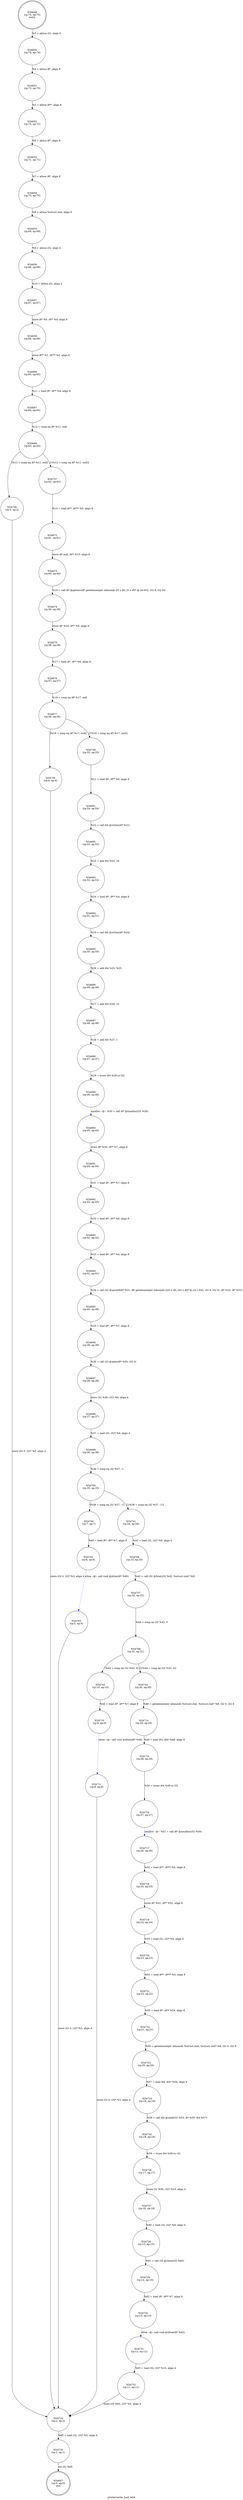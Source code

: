 digraph printercache_load_blob {
label="printercache_load_blob"
34647 [label="N34647\n(rp:0, ep:0)\nexit", shape="doublecircle"]
34648 [label="N34648\n(rp:75, ep:75)\nentry", shape="doublecircle"]
34648 -> 34650 [label="%3 = alloca i32, align 4"]
34650 [label="N34650\n(rp:74, ep:74)", shape="circle"]
34650 -> 34651 [label="%4 = alloca i8*, align 8"]
34651 [label="N34651\n(rp:73, ep:73)", shape="circle"]
34651 -> 34652 [label="%5 = alloca i8**, align 8"]
34652 [label="N34652\n(rp:72, ep:72)", shape="circle"]
34652 -> 34653 [label="%6 = alloca i8*, align 8"]
34653 [label="N34653\n(rp:71, ep:71)", shape="circle"]
34653 -> 34654 [label="%7 = alloca i8*, align 8"]
34654 [label="N34654\n(rp:70, ep:70)", shape="circle"]
34654 -> 34655 [label="%8 = alloca %struct.stat, align 8"]
34655 [label="N34655\n(rp:69, ep:69)", shape="circle"]
34655 -> 34656 [label="%9 = alloca i32, align 4"]
34656 [label="N34656\n(rp:68, ep:68)", shape="circle"]
34656 -> 34657 [label="%10 = alloca i32, align 4"]
34657 [label="N34657\n(rp:67, ep:67)", shape="circle"]
34657 -> 34659 [label="store i8* %0, i8** %4, align 8"]
34659 [label="N34659\n(rp:66, ep:66)", shape="circle"]
34659 -> 34666 [label="store i8** %1, i8*** %5, align 8"]
34666 [label="N34666\n(rp:65, ep:65)", shape="circle"]
34666 -> 34667 [label="%11 = load i8*, i8** %4, align 8"]
34667 [label="N34667\n(rp:64, ep:64)", shape="circle"]
34667 -> 34668 [label="%12 = icmp eq i8* %11, null"]
34668 [label="N34668\n(rp:63, ep:63)", shape="circle"]
34668 -> 34736 [label="[%12 = icmp eq i8* %11, null]"]
34668 -> 34737 [label="[!(%12 = icmp eq i8* %11, null)]"]
34672 [label="N34672\n(rp:61, ep:61)", shape="circle"]
34672 -> 34673 [label="store i8* null, i8** %15, align 8"]
34673 [label="N34673\n(rp:60, ep:60)", shape="circle"]
34673 -> 34674 [label="%16 = call i8* @getenv(i8* getelementptr inbounds ([5 x i8], [5 x i8]* @.str.652, i32 0, i32 0))"]
34674 [label="N34674\n(rp:59, ep:59)", shape="circle"]
34674 -> 34675 [label="store i8* %16, i8** %6, align 8"]
34675 [label="N34675\n(rp:58, ep:58)", shape="circle"]
34675 -> 34676 [label="%17 = load i8*, i8** %6, align 8"]
34676 [label="N34676\n(rp:57, ep:57)", shape="circle"]
34676 -> 34677 [label="%18 = icmp eq i8* %17, null"]
34677 [label="N34677\n(rp:56, ep:56)", shape="circle"]
34677 -> 34738 [label="[%18 = icmp eq i8* %17, null]"]
34677 -> 34739 [label="[!(%18 = icmp eq i8* %17, null)]"]
34681 [label="N34681\n(rp:54, ep:54)", shape="circle"]
34681 -> 34682 [label="%22 = call i64 @strlen(i8* %21)"]
34682 [label="N34682\n(rp:53, ep:53)", shape="circle"]
34682 -> 34683 [label="%23 = add i64 %22, 18"]
34683 [label="N34683\n(rp:52, ep:52)", shape="circle"]
34683 -> 34684 [label="%24 = load i8*, i8** %4, align 8"]
34684 [label="N34684\n(rp:51, ep:51)", shape="circle"]
34684 -> 34685 [label="%25 = call i64 @strlen(i8* %24)"]
34685 [label="N34685\n(rp:50, ep:50)", shape="circle"]
34685 -> 34686 [label="%26 = add i64 %23, %25"]
34686 [label="N34686\n(rp:49, ep:49)", shape="circle"]
34686 -> 34687 [label="%27 = add i64 %26, 22"]
34687 [label="N34687\n(rp:48, ep:48)", shape="circle"]
34687 -> 34688 [label="%28 = add i64 %27, 1"]
34688 [label="N34688\n(rp:47, ep:47)", shape="circle"]
34688 -> 34689 [label="%29 = trunc i64 %28 to i32"]
34689 [label="N34689\n(rp:46, ep:46)", shape="circle"]
34689 -> 34690 [label="xmalloc --@-- %30 = call i8* @xmalloc(i32 %29)", style="dashed", color="blue"]
34690 [label="N34690\n(rp:45, ep:45)", shape="circle"]
34690 -> 34691 [label="store i8* %30, i8** %7, align 8"]
34691 [label="N34691\n(rp:44, ep:44)", shape="circle"]
34691 -> 34692 [label="%31 = load i8*, i8** %7, align 8"]
34692 [label="N34692\n(rp:43, ep:43)", shape="circle"]
34692 -> 34693 [label="%32 = load i8*, i8** %6, align 8"]
34693 [label="N34693\n(rp:42, ep:42)", shape="circle"]
34693 -> 34694 [label="%33 = load i8*, i8** %4, align 8"]
34694 [label="N34694\n(rp:41, ep:41)", shape="circle"]
34694 -> 34695 [label="%34 = call i32 @sprintf(i8* %31, i8* getelementptr inbounds ([43 x i8], [43 x i8]* @.str.1.653, i32 0, i32 0), i8* %32, i8* %33)"]
34695 [label="N34695\n(rp:40, ep:40)", shape="circle"]
34695 -> 34696 [label="%35 = load i8*, i8** %7, align 8"]
34696 [label="N34696\n(rp:39, ep:39)", shape="circle"]
34696 -> 34697 [label="%36 = call i32 @open(i8* %35, i32 0)"]
34697 [label="N34697\n(rp:38, ep:38)", shape="circle"]
34697 -> 34698 [label="store i32 %36, i32* %9, align 4"]
34698 [label="N34698\n(rp:37, ep:37)", shape="circle"]
34698 -> 34699 [label="%37 = load i32, i32* %9, align 4"]
34699 [label="N34699\n(rp:36, ep:36)", shape="circle"]
34699 -> 34700 [label="%38 = icmp eq i32 %37, -1"]
34700 [label="N34700\n(rp:35, ep:35)", shape="circle"]
34700 -> 34740 [label="[%38 = icmp eq i32 %37, -1]"]
34700 -> 34741 [label="[!(%38 = icmp eq i32 %37, -1)]"]
34702 [label="N34702\n(rp:6, ep:6)", shape="circle"]
34702 -> 34703 [label="xfree --@-- call void @xfree(i8* %40)", style="dashed", color="blue"]
34703 [label="N34703\n(rp:5, ep:5)", shape="circle"]
34703 -> 34734 [label="store i32 0, i32* %3, align 4"]
34706 [label="N34706\n(rp:33, ep:33)", shape="circle"]
34706 -> 34707 [label="%43 = call i32 @fstat(i32 %42, %struct.stat* %8)"]
34707 [label="N34707\n(rp:32, ep:32)", shape="circle"]
34707 -> 34708 [label="%44 = icmp ne i32 %43, 0"]
34708 [label="N34708\n(rp:31, ep:31)", shape="circle"]
34708 -> 34742 [label="[%44 = icmp ne i32 %43, 0]"]
34708 -> 34743 [label="[!(%44 = icmp ne i32 %43, 0)]"]
34710 [label="N34710\n(rp:9, ep:9)", shape="circle"]
34710 -> 34711 [label="xfree --@-- call void @xfree(i8* %46)", style="dashed", color="blue"]
34711 [label="N34711\n(rp:8, ep:8)", shape="circle"]
34711 -> 34734 [label="store i32 0, i32* %3, align 4"]
34714 [label="N34714\n(rp:29, ep:29)", shape="circle"]
34714 -> 34715 [label="%49 = load i64, i64* %48, align 8"]
34715 [label="N34715\n(rp:28, ep:28)", shape="circle"]
34715 -> 34716 [label="%50 = trunc i64 %49 to i32"]
34716 [label="N34716\n(rp:27, ep:27)", shape="circle"]
34716 -> 34717 [label="xmalloc --@-- %51 = call i8* @xmalloc(i32 %50)", style="dashed", color="blue"]
34717 [label="N34717\n(rp:26, ep:26)", shape="circle"]
34717 -> 34718 [label="%52 = load i8**, i8*** %5, align 8"]
34718 [label="N34718\n(rp:25, ep:25)", shape="circle"]
34718 -> 34719 [label="store i8* %51, i8** %52, align 8"]
34719 [label="N34719\n(rp:24, ep:24)", shape="circle"]
34719 -> 34720 [label="%53 = load i32, i32* %9, align 4"]
34720 [label="N34720\n(rp:23, ep:23)", shape="circle"]
34720 -> 34721 [label="%54 = load i8**, i8*** %5, align 8"]
34721 [label="N34721\n(rp:22, ep:22)", shape="circle"]
34721 -> 34722 [label="%55 = load i8*, i8** %54, align 8"]
34722 [label="N34722\n(rp:21, ep:21)", shape="circle"]
34722 -> 34723 [label="%56 = getelementptr inbounds %struct.stat, %struct.stat* %8, i32 0, i32 8"]
34723 [label="N34723\n(rp:20, ep:20)", shape="circle"]
34723 -> 34724 [label="%57 = load i64, i64* %56, align 8"]
34724 [label="N34724\n(rp:19, ep:19)", shape="circle"]
34724 -> 34725 [label="%58 = call i64 @read(i32 %53, i8* %55, i64 %57)"]
34725 [label="N34725\n(rp:18, ep:18)", shape="circle"]
34725 -> 34726 [label="%59 = trunc i64 %58 to i32"]
34726 [label="N34726\n(rp:17, ep:17)", shape="circle"]
34726 -> 34727 [label="store i32 %59, i32* %10, align 4"]
34727 [label="N34727\n(rp:16, ep:16)", shape="circle"]
34727 -> 34728 [label="%60 = load i32, i32* %9, align 4"]
34728 [label="N34728\n(rp:15, ep:15)", shape="circle"]
34728 -> 34729 [label="%61 = call i32 @close(i32 %60)"]
34729 [label="N34729\n(rp:14, ep:14)", shape="circle"]
34729 -> 34730 [label="%62 = load i8*, i8** %7, align 8"]
34730 [label="N34730\n(rp:13, ep:13)", shape="circle"]
34730 -> 34731 [label="xfree --@-- call void @xfree(i8* %62)", style="dashed", color="blue"]
34731 [label="N34731\n(rp:12, ep:12)", shape="circle"]
34731 -> 34732 [label="%63 = load i32, i32* %10, align 4"]
34732 [label="N34732\n(rp:11, ep:11)", shape="circle"]
34732 -> 34734 [label="store i32 %63, i32* %3, align 4"]
34734 [label="N34734\n(rp:2, ep:2)", shape="circle"]
34734 -> 34735 [label="%65 = load i32, i32* %3, align 4"]
34735 [label="N34735\n(rp:1, ep:1)", shape="circle"]
34735 -> 34647 [label="ret i32 %65"]
34736 [label="N34736\n(rp:3, ep:3)", shape="circle"]
34736 -> 34734 [label="store i32 0, i32* %3, align 4"]
34737 [label="N34737\n(rp:62, ep:62)", shape="circle"]
34737 -> 34672 [label="%15 = load i8**, i8*** %5, align 8"]
34738 [label="N34738\n(rp:4, ep:4)", shape="circle"]
34738 -> 34734 [label="store i32 0, i32* %3, align 4"]
34739 [label="N34739\n(rp:55, ep:55)", shape="circle"]
34739 -> 34681 [label="%21 = load i8*, i8** %6, align 8"]
34740 [label="N34740\n(rp:7, ep:7)", shape="circle"]
34740 -> 34702 [label="%40 = load i8*, i8** %7, align 8"]
34741 [label="N34741\n(rp:34, ep:34)", shape="circle"]
34741 -> 34706 [label="%42 = load i32, i32* %9, align 4"]
34742 [label="N34742\n(rp:10, ep:10)", shape="circle"]
34742 -> 34710 [label="%46 = load i8*, i8** %7, align 8"]
34743 [label="N34743\n(rp:30, ep:30)", shape="circle"]
34743 -> 34714 [label="%48 = getelementptr inbounds %struct.stat, %struct.stat* %8, i32 0, i32 8"]
}
